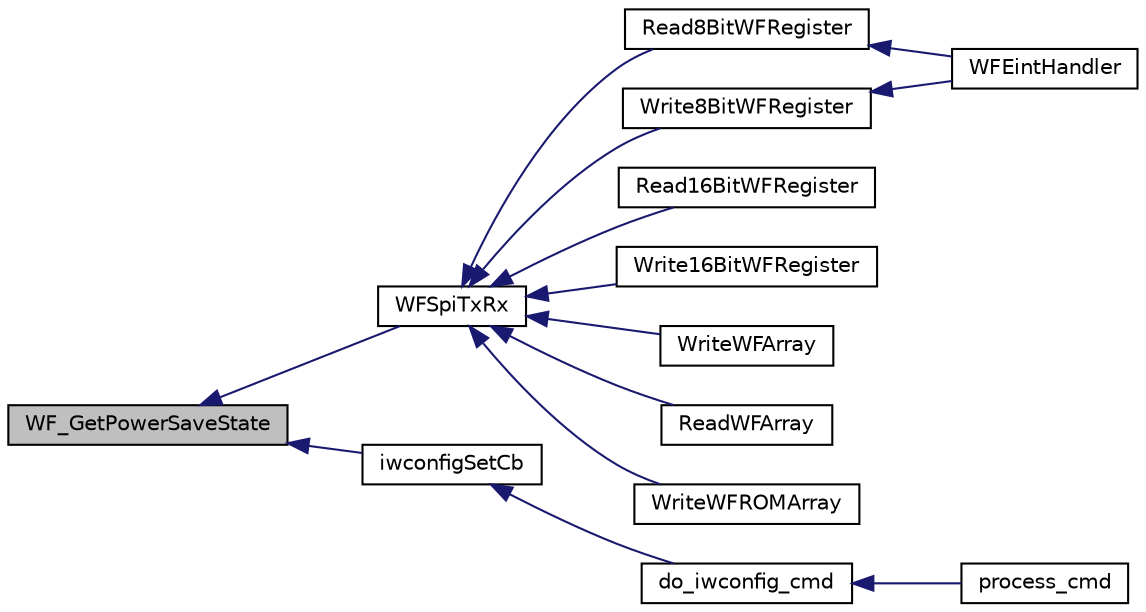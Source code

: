 digraph "WF_GetPowerSaveState"
{
  edge [fontname="Helvetica",fontsize="10",labelfontname="Helvetica",labelfontsize="10"];
  node [fontname="Helvetica",fontsize="10",shape=record];
  rankdir="LR";
  Node1 [label="WF_GetPowerSaveState",height=0.2,width=0.4,color="black", fillcolor="grey75", style="filled", fontcolor="black"];
  Node1 -> Node2 [dir="back",color="midnightblue",fontsize="10",style="solid",fontname="Helvetica"];
  Node2 [label="WFSpiTxRx",height=0.2,width=0.4,color="black", fillcolor="white", style="filled",URL="$_w_f___spi_8c.html#a13ee53f9ee6c6aab4c3f560cf5885be3"];
  Node2 -> Node3 [dir="back",color="midnightblue",fontsize="10",style="solid",fontname="Helvetica"];
  Node3 [label="Read8BitWFRegister",height=0.2,width=0.4,color="black", fillcolor="white", style="filled",URL="$_w_f_driver_com_8c.html#a2950b0ad81e544cbd631ff0747d888ec"];
  Node3 -> Node4 [dir="back",color="midnightblue",fontsize="10",style="solid",fontname="Helvetica"];
  Node4 [label="WFEintHandler",height=0.2,width=0.4,color="black", fillcolor="white", style="filled",URL="$_w_f_driver_com_8c.html#a595ec5f432cb300205eda02e2664d586"];
  Node2 -> Node5 [dir="back",color="midnightblue",fontsize="10",style="solid",fontname="Helvetica"];
  Node5 [label="Write8BitWFRegister",height=0.2,width=0.4,color="black", fillcolor="white", style="filled",URL="$_w_f_driver_com_8c.html#a223ca877db70b65e6ca4ab27c78b13d5"];
  Node5 -> Node4 [dir="back",color="midnightblue",fontsize="10",style="solid",fontname="Helvetica"];
  Node2 -> Node6 [dir="back",color="midnightblue",fontsize="10",style="solid",fontname="Helvetica"];
  Node6 [label="Read16BitWFRegister",height=0.2,width=0.4,color="black", fillcolor="white", style="filled",URL="$_w_f_driver_com_8c.html#a0bf9eb8a56860f2fccbf68f53ca8eb46"];
  Node2 -> Node7 [dir="back",color="midnightblue",fontsize="10",style="solid",fontname="Helvetica"];
  Node7 [label="Write16BitWFRegister",height=0.2,width=0.4,color="black", fillcolor="white", style="filled",URL="$_w_f_driver_com_8c.html#a914c1bea2233e373d5f6180b0be32b03"];
  Node2 -> Node8 [dir="back",color="midnightblue",fontsize="10",style="solid",fontname="Helvetica"];
  Node8 [label="WriteWFArray",height=0.2,width=0.4,color="black", fillcolor="white", style="filled",URL="$_w_f_driver_com_8c.html#ac672392a40ad7e2f252b08b5f730f39c"];
  Node2 -> Node9 [dir="back",color="midnightblue",fontsize="10",style="solid",fontname="Helvetica"];
  Node9 [label="ReadWFArray",height=0.2,width=0.4,color="black", fillcolor="white", style="filled",URL="$_w_f_driver_com_8c.html#a953c0c8d5badc9f3d0f7bcbc960ec758"];
  Node2 -> Node10 [dir="back",color="midnightblue",fontsize="10",style="solid",fontname="Helvetica"];
  Node10 [label="WriteWFROMArray",height=0.2,width=0.4,color="black", fillcolor="white", style="filled",URL="$_w_f_driver_com_8c.html#a7537952e20b253009225706ac2723286"];
  Node1 -> Node11 [dir="back",color="midnightblue",fontsize="10",style="solid",fontname="Helvetica"];
  Node11 [label="iwconfigSetCb",height=0.2,width=0.4,color="black", fillcolor="white", style="filled",URL="$_w_f_console_iwconfig_8c.html#a2108d859f2412c87e98689a272f6d12f"];
  Node11 -> Node12 [dir="back",color="midnightblue",fontsize="10",style="solid",fontname="Helvetica"];
  Node12 [label="do_iwconfig_cmd",height=0.2,width=0.4,color="black", fillcolor="white", style="filled",URL="$_w_f_console_iwconfig_8c.html#a2e6cbb97de35be8bbd07ca7c508020e9"];
  Node12 -> Node13 [dir="back",color="midnightblue",fontsize="10",style="solid",fontname="Helvetica"];
  Node13 [label="process_cmd",height=0.2,width=0.4,color="black", fillcolor="white", style="filled",URL="$_w_f_console_msg_handler_8c.html#adb34ba3f29206d313dd5bce1597db36b"];
}
